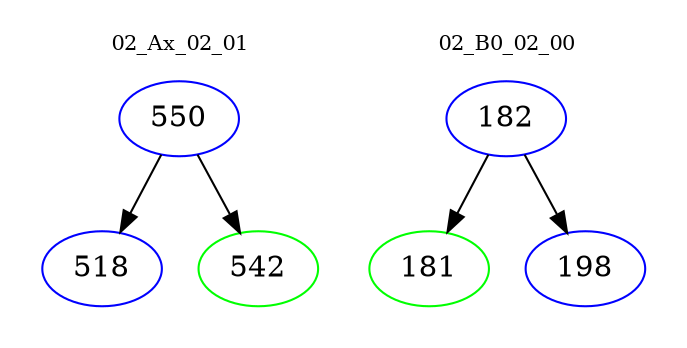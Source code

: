 digraph{
subgraph cluster_0 {
color = white
label = "02_Ax_02_01";
fontsize=10;
T0_550 [label="550", color="blue"]
T0_550 -> T0_518 [color="black"]
T0_518 [label="518", color="blue"]
T0_550 -> T0_542 [color="black"]
T0_542 [label="542", color="green"]
}
subgraph cluster_1 {
color = white
label = "02_B0_02_00";
fontsize=10;
T1_182 [label="182", color="blue"]
T1_182 -> T1_181 [color="black"]
T1_181 [label="181", color="green"]
T1_182 -> T1_198 [color="black"]
T1_198 [label="198", color="blue"]
}
}
